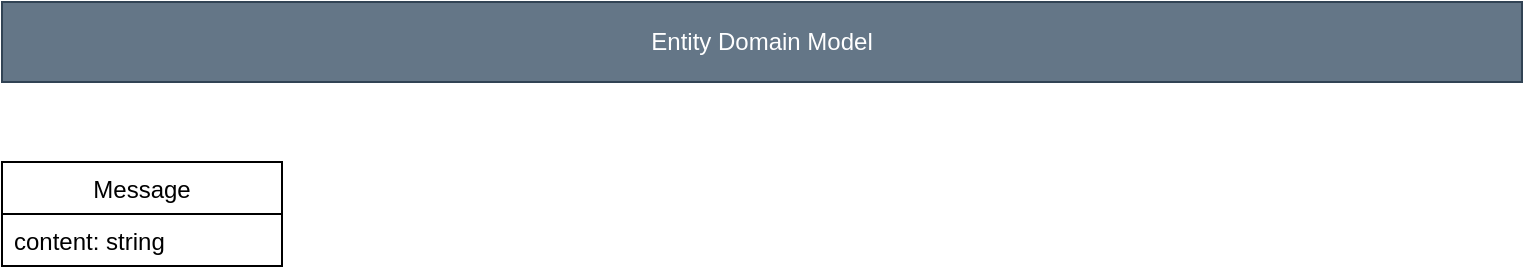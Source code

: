 <mxfile version="15.2.7" type="device" pages="3"><diagram id="pTi_mskCfzVe27RIwE1v" name="Entity Domain Model"><mxGraphModel dx="1422" dy="866" grid="1" gridSize="10" guides="1" tooltips="1" connect="1" arrows="1" fold="1" page="1" pageScale="1" pageWidth="850" pageHeight="1100" math="0" shadow="0"><root><mxCell id="0"/><mxCell id="1" parent="0"/><mxCell id="t7edm-jRKvPEfOJcLLX3-1" value="Message" style="swimlane;fontStyle=0;childLayout=stackLayout;horizontal=1;startSize=26;horizontalStack=0;resizeParent=1;resizeParentMax=0;resizeLast=0;collapsible=1;marginBottom=0;" parent="1" vertex="1"><mxGeometry x="40" y="120" width="140" height="52" as="geometry"/></mxCell><mxCell id="t7edm-jRKvPEfOJcLLX3-3" value="content: string" style="text;strokeColor=none;fillColor=none;align=left;verticalAlign=top;spacingLeft=4;spacingRight=4;overflow=hidden;rotatable=0;points=[[0,0.5],[1,0.5]];portConstraint=eastwest;" parent="t7edm-jRKvPEfOJcLLX3-1" vertex="1"><mxGeometry y="26" width="140" height="26" as="geometry"/></mxCell><mxCell id="uQQiE8-u2amyfKv9e3wI-2" value="Entity Domain Model" style="rounded=0;whiteSpace=wrap;html=1;fillColor=#647687;strokeColor=#314354;fontColor=#ffffff;" vertex="1" parent="1"><mxGeometry x="40" y="40" width="760" height="40" as="geometry"/></mxCell></root></mxGraphModel></diagram><diagram name="Data Model" id="oqPsk8zrV_eNICpy1QRS"><mxGraphModel dx="1422" dy="866" grid="1" gridSize="10" guides="1" tooltips="1" connect="1" arrows="1" fold="1" page="1" pageScale="1" pageWidth="850" pageHeight="1100" math="0" shadow="0"><root><mxCell id="MA0QSfOsXlfBoeaZrtWX-0"/><mxCell id="MA0QSfOsXlfBoeaZrtWX-1" parent="MA0QSfOsXlfBoeaZrtWX-0"/><mxCell id="MA0QSfOsXlfBoeaZrtWX-2" value="Message" style="swimlane;fontStyle=0;childLayout=stackLayout;horizontal=1;startSize=26;horizontalStack=0;resizeParent=1;resizeParentMax=0;resizeLast=0;collapsible=1;marginBottom=0;" vertex="1" parent="MA0QSfOsXlfBoeaZrtWX-1"><mxGeometry x="40" y="120" width="140" height="104" as="geometry"/></mxCell><mxCell id="MA0QSfOsXlfBoeaZrtWX-3" value="Item 1" style="text;strokeColor=none;fillColor=none;align=left;verticalAlign=top;spacingLeft=4;spacingRight=4;overflow=hidden;rotatable=0;points=[[0,0.5],[1,0.5]];portConstraint=eastwest;" vertex="1" parent="MA0QSfOsXlfBoeaZrtWX-2"><mxGeometry y="26" width="140" height="26" as="geometry"/></mxCell><mxCell id="MA0QSfOsXlfBoeaZrtWX-4" value="Item 2" style="text;strokeColor=none;fillColor=none;align=left;verticalAlign=top;spacingLeft=4;spacingRight=4;overflow=hidden;rotatable=0;points=[[0,0.5],[1,0.5]];portConstraint=eastwest;" vertex="1" parent="MA0QSfOsXlfBoeaZrtWX-2"><mxGeometry y="52" width="140" height="26" as="geometry"/></mxCell><mxCell id="MA0QSfOsXlfBoeaZrtWX-5" value="Item 3" style="text;strokeColor=none;fillColor=none;align=left;verticalAlign=top;spacingLeft=4;spacingRight=4;overflow=hidden;rotatable=0;points=[[0,0.5],[1,0.5]];portConstraint=eastwest;" vertex="1" parent="MA0QSfOsXlfBoeaZrtWX-2"><mxGeometry y="78" width="140" height="26" as="geometry"/></mxCell><mxCell id="MA0QSfOsXlfBoeaZrtWX-6" value="Data Model" style="rounded=0;whiteSpace=wrap;html=1;fillColor=#647687;strokeColor=#314354;fontColor=#ffffff;" vertex="1" parent="MA0QSfOsXlfBoeaZrtWX-1"><mxGeometry x="40" y="40" width="760" height="40" as="geometry"/></mxCell></root></mxGraphModel></diagram><diagram name="Routes" id="AvhoJ-IIyaIj92AxunFG"><mxGraphModel dx="1422" dy="866" grid="1" gridSize="10" guides="1" tooltips="1" connect="1" arrows="1" fold="1" page="1" pageScale="1" pageWidth="850" pageHeight="1100" math="0" shadow="0"><root><mxCell id="3fH7BMGwidFJlwh_mCGs-0"/><mxCell id="3fH7BMGwidFJlwh_mCGs-1" parent="3fH7BMGwidFJlwh_mCGs-0"/><mxCell id="3fH7BMGwidFJlwh_mCGs-6" value="REST API" style="rounded=0;whiteSpace=wrap;html=1;fillColor=#647687;strokeColor=#314354;fontColor=#ffffff;" vertex="1" parent="3fH7BMGwidFJlwh_mCGs-1"><mxGeometry x="40" y="40" width="1280" height="40" as="geometry"/></mxCell><mxCell id="3fH7BMGwidFJlwh_mCGs-7" value="Request" style="rounded=0;whiteSpace=wrap;html=1;fillColor=#bac8d3;strokeColor=#23445d;" vertex="1" parent="3fH7BMGwidFJlwh_mCGs-1"><mxGeometry x="40" y="160" width="160" height="30" as="geometry"/></mxCell><mxCell id="3fH7BMGwidFJlwh_mCGs-8" value="Method" style="rounded=0;whiteSpace=wrap;html=1;fillColor=#bac8d3;strokeColor=#23445d;" vertex="1" parent="3fH7BMGwidFJlwh_mCGs-1"><mxGeometry x="200" y="160" width="280" height="30" as="geometry"/></mxCell><mxCell id="3fH7BMGwidFJlwh_mCGs-9" value="Description" style="rounded=0;whiteSpace=wrap;html=1;fillColor=#bac8d3;strokeColor=#23445d;" vertex="1" parent="3fH7BMGwidFJlwh_mCGs-1"><mxGeometry x="480" y="160" width="320" height="30" as="geometry"/></mxCell><mxCell id="3fH7BMGwidFJlwh_mCGs-10" value="GET&lt;span style=&quot;white-space: pre&quot;&gt;&#9;&lt;/span&gt;&lt;span style=&quot;white-space: pre&quot;&gt;&#9;&lt;/span&gt;/messages" style="rounded=0;whiteSpace=wrap;html=1;align=left;spacingLeft=3;" vertex="1" parent="3fH7BMGwidFJlwh_mCGs-1"><mxGeometry x="40" y="190" width="160" height="30" as="geometry"/></mxCell><mxCell id="3fH7BMGwidFJlwh_mCGs-11" value="GET&lt;span style=&quot;white-space: pre&quot;&gt;&#9;&lt;/span&gt;&lt;span style=&quot;white-space: pre&quot;&gt;&#9;&lt;/span&gt;/messages/:id" style="rounded=0;whiteSpace=wrap;html=1;align=left;spacingLeft=3;" vertex="1" parent="3fH7BMGwidFJlwh_mCGs-1"><mxGeometry x="40" y="250" width="160" height="30" as="geometry"/></mxCell><mxCell id="3fH7BMGwidFJlwh_mCGs-12" value="POST&lt;span style=&quot;white-space: pre&quot;&gt;&#9;&lt;/span&gt;/message" style="rounded=0;whiteSpace=wrap;html=1;align=left;spacingLeft=3;" vertex="1" parent="3fH7BMGwidFJlwh_mCGs-1"><mxGeometry x="40" y="220" width="160" height="30" as="geometry"/></mxCell><mxCell id="3fH7BMGwidFJlwh_mCGs-13" value="listMessages: message [ ]" style="rounded=0;whiteSpace=wrap;html=1;align=left;spacingLeft=3;" vertex="1" parent="3fH7BMGwidFJlwh_mCGs-1"><mxGeometry x="200" y="190" width="280" height="30" as="geometry"/></mxCell><mxCell id="3fH7BMGwidFJlwh_mCGs-14" value="getMessage(id: number): Message" style="rounded=0;whiteSpace=wrap;html=1;align=left;spacingLeft=3;" vertex="1" parent="3fH7BMGwidFJlwh_mCGs-1"><mxGeometry x="200" y="250" width="280" height="30" as="geometry"/></mxCell><mxCell id="3fH7BMGwidFJlwh_mCGs-15" value="createMessage(msg: Message): Message" style="rounded=0;whiteSpace=wrap;html=1;spacingTop=0;align=left;spacingLeft=3;" vertex="1" parent="3fH7BMGwidFJlwh_mCGs-1"><mxGeometry x="200" y="220" width="280" height="30" as="geometry"/></mxCell><mxCell id="3fH7BMGwidFJlwh_mCGs-16" value="Retrieve all stored messages" style="rounded=0;whiteSpace=wrap;html=1;align=left;spacingLeft=3;" vertex="1" parent="3fH7BMGwidFJlwh_mCGs-1"><mxGeometry x="480" y="190" width="320" height="30" as="geometry"/></mxCell><mxCell id="3fH7BMGwidFJlwh_mCGs-17" value="Retrieve a message with a particular ID" style="rounded=0;whiteSpace=wrap;html=1;align=left;spacingLeft=3;" vertex="1" parent="3fH7BMGwidFJlwh_mCGs-1"><mxGeometry x="480" y="250" width="320" height="30" as="geometry"/></mxCell><mxCell id="3fH7BMGwidFJlwh_mCGs-18" value="Create a new message. Returns the created message" style="rounded=0;whiteSpace=wrap;html=1;align=left;spacingLeft=3;" vertex="1" parent="3fH7BMGwidFJlwh_mCGs-1"><mxGeometry x="480" y="220" width="320" height="30" as="geometry"/></mxCell><mxCell id="3fH7BMGwidFJlwh_mCGs-19" value="Pipe" style="rounded=0;whiteSpace=wrap;html=1;fillColor=#bac8d3;strokeColor=#23445d;" vertex="1" parent="3fH7BMGwidFJlwh_mCGs-1"><mxGeometry x="800" y="160" width="80" height="30" as="geometry"/></mxCell><mxCell id="3fH7BMGwidFJlwh_mCGs-20" value="Guard" style="rounded=0;whiteSpace=wrap;html=1;fillColor=#bac8d3;strokeColor=#23445d;" vertex="1" parent="3fH7BMGwidFJlwh_mCGs-1"><mxGeometry x="880" y="160" width="80" height="30" as="geometry"/></mxCell><mxCell id="3fH7BMGwidFJlwh_mCGs-21" value="Controller&lt;br&gt;(MessagesController)" style="rounded=0;whiteSpace=wrap;html=1;fillColor=#bac8d3;strokeColor=#23445d;" vertex="1" parent="3fH7BMGwidFJlwh_mCGs-1"><mxGeometry x="960" y="160" width="120" height="30" as="geometry"/></mxCell><mxCell id="3fH7BMGwidFJlwh_mCGs-22" value="Service&lt;br&gt;(MessagesService)" style="rounded=0;whiteSpace=wrap;html=1;fillColor=#bac8d3;strokeColor=#23445d;" vertex="1" parent="3fH7BMGwidFJlwh_mCGs-1"><mxGeometry x="1080" y="160" width="120" height="30" as="geometry"/></mxCell><mxCell id="3fH7BMGwidFJlwh_mCGs-23" value="Repository&lt;br&gt;(MessageRepository)" style="rounded=0;whiteSpace=wrap;html=1;fillColor=#bac8d3;strokeColor=#23445d;" vertex="1" parent="3fH7BMGwidFJlwh_mCGs-1"><mxGeometry x="1200" y="160" width="120" height="30" as="geometry"/></mxCell><mxCell id="3fH7BMGwidFJlwh_mCGs-26" value="Validate data contained in the request" style="rounded=0;whiteSpace=wrap;html=1;fillColor=#ffe6cc;strokeColor=#d79b00;" vertex="1" parent="3fH7BMGwidFJlwh_mCGs-1"><mxGeometry x="800" y="100" width="80" height="60" as="geometry"/></mxCell><mxCell id="3fH7BMGwidFJlwh_mCGs-27" value="Make sure the user is authenticated" style="rounded=0;whiteSpace=wrap;html=1;fillColor=#ffe6cc;strokeColor=#d79b00;" vertex="1" parent="3fH7BMGwidFJlwh_mCGs-1"><mxGeometry x="880" y="100" width="80" height="60" as="geometry"/></mxCell><mxCell id="3fH7BMGwidFJlwh_mCGs-28" value="Route the request to a particular function" style="rounded=0;whiteSpace=wrap;html=1;fillColor=#ffe6cc;strokeColor=#d79b00;" vertex="1" parent="3fH7BMGwidFJlwh_mCGs-1"><mxGeometry x="960" y="100" width="120" height="60" as="geometry"/></mxCell><mxCell id="3fH7BMGwidFJlwh_mCGs-29" value="Run some business logic" style="rounded=0;whiteSpace=wrap;html=1;fillColor=#ffe6cc;strokeColor=#d79b00;" vertex="1" parent="3fH7BMGwidFJlwh_mCGs-1"><mxGeometry x="1080" y="100" width="120" height="60" as="geometry"/></mxCell><mxCell id="3fH7BMGwidFJlwh_mCGs-30" value="Access to the database" style="rounded=0;whiteSpace=wrap;html=1;fillColor=#ffe6cc;strokeColor=#d79b00;" vertex="1" parent="3fH7BMGwidFJlwh_mCGs-1"><mxGeometry x="1200" y="100" width="120" height="60" as="geometry"/></mxCell><mxCell id="3fH7BMGwidFJlwh_mCGs-34" value="" style="rounded=0;whiteSpace=wrap;html=1;fillColor=#d0cee2;strokeColor=#56517e;" vertex="1" parent="3fH7BMGwidFJlwh_mCGs-1"><mxGeometry x="800" y="190" width="80" height="30" as="geometry"/></mxCell><mxCell id="3fH7BMGwidFJlwh_mCGs-35" value="" style="rounded=0;whiteSpace=wrap;html=1;fillColor=#d0cee2;strokeColor=#56517e;" vertex="1" parent="3fH7BMGwidFJlwh_mCGs-1"><mxGeometry x="880" y="190" width="80" height="30" as="geometry"/></mxCell><mxCell id="3fH7BMGwidFJlwh_mCGs-36" value="" style="rounded=0;whiteSpace=wrap;html=1;fillColor=#cdeb8b;strokeColor=#36393d;" vertex="1" parent="3fH7BMGwidFJlwh_mCGs-1"><mxGeometry x="960" y="190" width="120" height="30" as="geometry"/></mxCell><mxCell id="3fH7BMGwidFJlwh_mCGs-37" value="" style="rounded=0;whiteSpace=wrap;html=1;fillColor=#cdeb8b;strokeColor=#36393d;" vertex="1" parent="3fH7BMGwidFJlwh_mCGs-1"><mxGeometry x="1080" y="190" width="120" height="30" as="geometry"/></mxCell><mxCell id="3fH7BMGwidFJlwh_mCGs-38" value="" style="rounded=0;whiteSpace=wrap;html=1;fillColor=#cdeb8b;strokeColor=#36393d;" vertex="1" parent="3fH7BMGwidFJlwh_mCGs-1"><mxGeometry x="1200" y="190" width="120" height="30" as="geometry"/></mxCell><mxCell id="9tYRbMINOIClvfv_8HM9-0" value="" style="rounded=0;whiteSpace=wrap;html=1;fillColor=#cdeb8b;strokeColor=#36393d;" vertex="1" parent="3fH7BMGwidFJlwh_mCGs-1"><mxGeometry x="800" y="220" width="80" height="30" as="geometry"/></mxCell><mxCell id="9tYRbMINOIClvfv_8HM9-1" value="" style="rounded=0;whiteSpace=wrap;html=1;fillColor=#d0cee2;strokeColor=#56517e;" vertex="1" parent="3fH7BMGwidFJlwh_mCGs-1"><mxGeometry x="880" y="220" width="80" height="30" as="geometry"/></mxCell><mxCell id="9tYRbMINOIClvfv_8HM9-2" value="" style="rounded=0;whiteSpace=wrap;html=1;fillColor=#cdeb8b;strokeColor=#36393d;" vertex="1" parent="3fH7BMGwidFJlwh_mCGs-1"><mxGeometry x="960" y="220" width="120" height="30" as="geometry"/></mxCell><mxCell id="9tYRbMINOIClvfv_8HM9-3" value="" style="rounded=0;whiteSpace=wrap;html=1;fillColor=#cdeb8b;strokeColor=#36393d;" vertex="1" parent="3fH7BMGwidFJlwh_mCGs-1"><mxGeometry x="1080" y="220" width="120" height="30" as="geometry"/></mxCell><mxCell id="9tYRbMINOIClvfv_8HM9-4" value="" style="rounded=0;whiteSpace=wrap;html=1;fillColor=#cdeb8b;strokeColor=#36393d;" vertex="1" parent="3fH7BMGwidFJlwh_mCGs-1"><mxGeometry x="1200" y="220" width="120" height="30" as="geometry"/></mxCell><mxCell id="9tYRbMINOIClvfv_8HM9-8" value="v1" style="rounded=0;whiteSpace=wrap;html=1;align=center;strokeColor=none;fontStyle=1;fontSize=16;" vertex="1" parent="3fH7BMGwidFJlwh_mCGs-1"><mxGeometry x="40" y="80" width="1280" height="20" as="geometry"/></mxCell><mxCell id="9tYRbMINOIClvfv_8HM9-9" value="/messages" style="rounded=0;whiteSpace=wrap;html=1;fontSize=14;align=center;strokeColor=none;fontStyle=1" vertex="1" parent="3fH7BMGwidFJlwh_mCGs-1"><mxGeometry x="40" y="100" width="760" height="60" as="geometry"/></mxCell><mxCell id="9tYRbMINOIClvfv_8HM9-10" value="" style="rounded=0;whiteSpace=wrap;html=1;fillColor=#d0cee2;strokeColor=#56517e;" vertex="1" parent="3fH7BMGwidFJlwh_mCGs-1"><mxGeometry x="800" y="250" width="80" height="30" as="geometry"/></mxCell><mxCell id="9tYRbMINOIClvfv_8HM9-11" value="" style="rounded=0;whiteSpace=wrap;html=1;fillColor=#d0cee2;strokeColor=#56517e;" vertex="1" parent="3fH7BMGwidFJlwh_mCGs-1"><mxGeometry x="880" y="250" width="80" height="30" as="geometry"/></mxCell><mxCell id="9tYRbMINOIClvfv_8HM9-12" value="" style="rounded=0;whiteSpace=wrap;html=1;fillColor=#cdeb8b;strokeColor=#36393d;" vertex="1" parent="3fH7BMGwidFJlwh_mCGs-1"><mxGeometry x="960" y="250" width="120" height="30" as="geometry"/></mxCell><mxCell id="9tYRbMINOIClvfv_8HM9-13" value="" style="rounded=0;whiteSpace=wrap;html=1;fillColor=#cdeb8b;strokeColor=#36393d;" vertex="1" parent="3fH7BMGwidFJlwh_mCGs-1"><mxGeometry x="1080" y="250" width="120" height="30" as="geometry"/></mxCell><mxCell id="9tYRbMINOIClvfv_8HM9-14" value="" style="rounded=0;whiteSpace=wrap;html=1;fillColor=#cdeb8b;strokeColor=#36393d;" vertex="1" parent="3fH7BMGwidFJlwh_mCGs-1"><mxGeometry x="1200" y="250" width="120" height="30" as="geometry"/></mxCell><mxCell id="9tYRbMINOIClvfv_8HM9-15" value="MessagesModule" style="rounded=0;whiteSpace=wrap;html=1;fillColor=#dae8fc;strokeColor=#6c8ebf;rotation=-90;" vertex="1" parent="3fH7BMGwidFJlwh_mCGs-1"><mxGeometry x="1280" y="200" width="120" height="40" as="geometry"/></mxCell></root></mxGraphModel></diagram></mxfile>